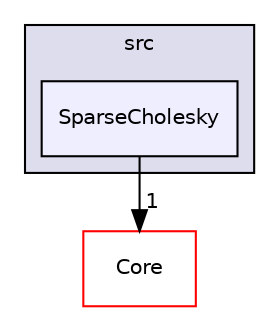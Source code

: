digraph "include/Eigen/src/SparseCholesky" {
  compound=true
  node [ fontsize="10", fontname="Helvetica"];
  edge [ labelfontsize="10", labelfontname="Helvetica"];
  subgraph clusterdir_17db75917637b7e81f1284e33243b998 {
    graph [ bgcolor="#ddddee", pencolor="black", label="src" fontname="Helvetica", fontsize="10", URL="dir_17db75917637b7e81f1284e33243b998.html"]
  dir_d69aeb7bc3837a0985bb6890e05601d5 [shape=box, label="SparseCholesky", style="filled", fillcolor="#eeeeff", pencolor="black", URL="dir_d69aeb7bc3837a0985bb6890e05601d5.html"];
  }
  dir_7f402a03bdf717cd474b922cdc15d316 [shape=box label="Core" fillcolor="white" style="filled" color="red" URL="dir_7f402a03bdf717cd474b922cdc15d316.html"];
  dir_d69aeb7bc3837a0985bb6890e05601d5->dir_7f402a03bdf717cd474b922cdc15d316 [headlabel="1", labeldistance=1.5 headhref="dir_000030_000005.html"];
}
